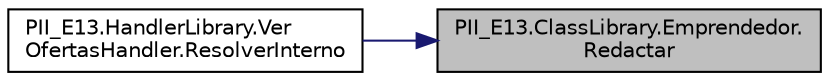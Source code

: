 digraph "PII_E13.ClassLibrary.Emprendedor.Redactar"
{
 // INTERACTIVE_SVG=YES
 // LATEX_PDF_SIZE
  edge [fontname="Helvetica",fontsize="10",labelfontname="Helvetica",labelfontsize="10"];
  node [fontname="Helvetica",fontsize="10",shape=record];
  rankdir="RL";
  Node1 [label="PII_E13.ClassLibrary.Emprendedor.\lRedactar",height=0.2,width=0.4,color="black", fillcolor="grey75", style="filled", fontcolor="black",tooltip="Redacta en una cadena de caracteres la información de un Emprendedor."];
  Node1 -> Node2 [dir="back",color="midnightblue",fontsize="10",style="solid",fontname="Helvetica"];
  Node2 [label="PII_E13.HandlerLibrary.Ver\lOfertasHandler.ResolverInterno",height=0.2,width=0.4,color="black", fillcolor="white", style="filled",URL="$classPII__E13_1_1HandlerLibrary_1_1VerOfertasHandler.html#abcb52a35f2cd0445f60740c87d3a2bce",tooltip="La clase procesa el mensaje y retorna true o no lo procesa y retorna false."];
}
